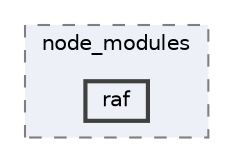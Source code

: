 digraph "pkiclassroomrescheduler/src/main/frontend/node_modules/raf"
{
 // LATEX_PDF_SIZE
  bgcolor="transparent";
  edge [fontname=Helvetica,fontsize=10,labelfontname=Helvetica,labelfontsize=10];
  node [fontname=Helvetica,fontsize=10,shape=box,height=0.2,width=0.4];
  compound=true
  subgraph clusterdir_72953eda66ccb3a2722c28e1c3e6c23b {
    graph [ bgcolor="#edf0f7", pencolor="grey50", label="node_modules", fontname=Helvetica,fontsize=10 style="filled,dashed", URL="dir_72953eda66ccb3a2722c28e1c3e6c23b.html",tooltip=""]
  dir_14afa339d98c4e6f8fbe50913cc66fe7 [label="raf", fillcolor="#edf0f7", color="grey25", style="filled,bold", URL="dir_14afa339d98c4e6f8fbe50913cc66fe7.html",tooltip=""];
  }
}
